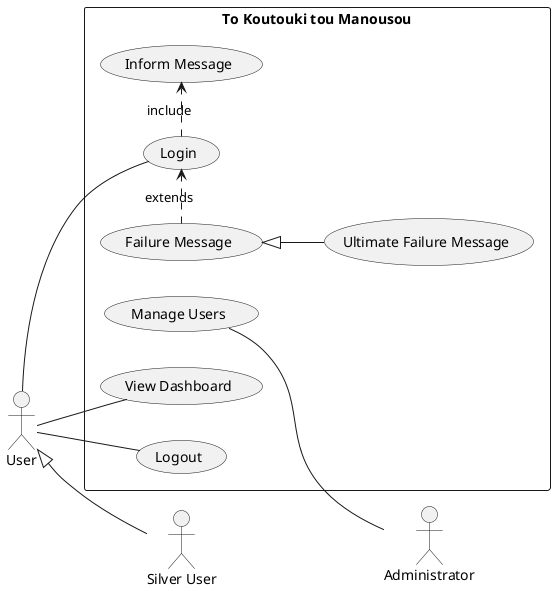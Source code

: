 @startuml

left to right direction

actor "User" as usr
actor "Silver User" as s_usr
actor "Administrator" as admin

rectangle "To Koutouki tou Manousou" {
  usecase "Login" as UC1
  usecase "View Dashboard" as UC2
  usecase "Logout" as UC3
  usecase "Manage Users" as UC4
  usecase "Inform Message" as UC5
  usecase "Failure Message" as UC6
  usecase "Ultimate Failure Message" as UC7
}

usr -- UC1
usr -- UC2
usr -- UC3
admin -up- UC4

UC1 .> UC5 : include
UC6 .> UC1 : extends

usr <|-- s_usr
UC6 <|-- UC7



















@enduml
